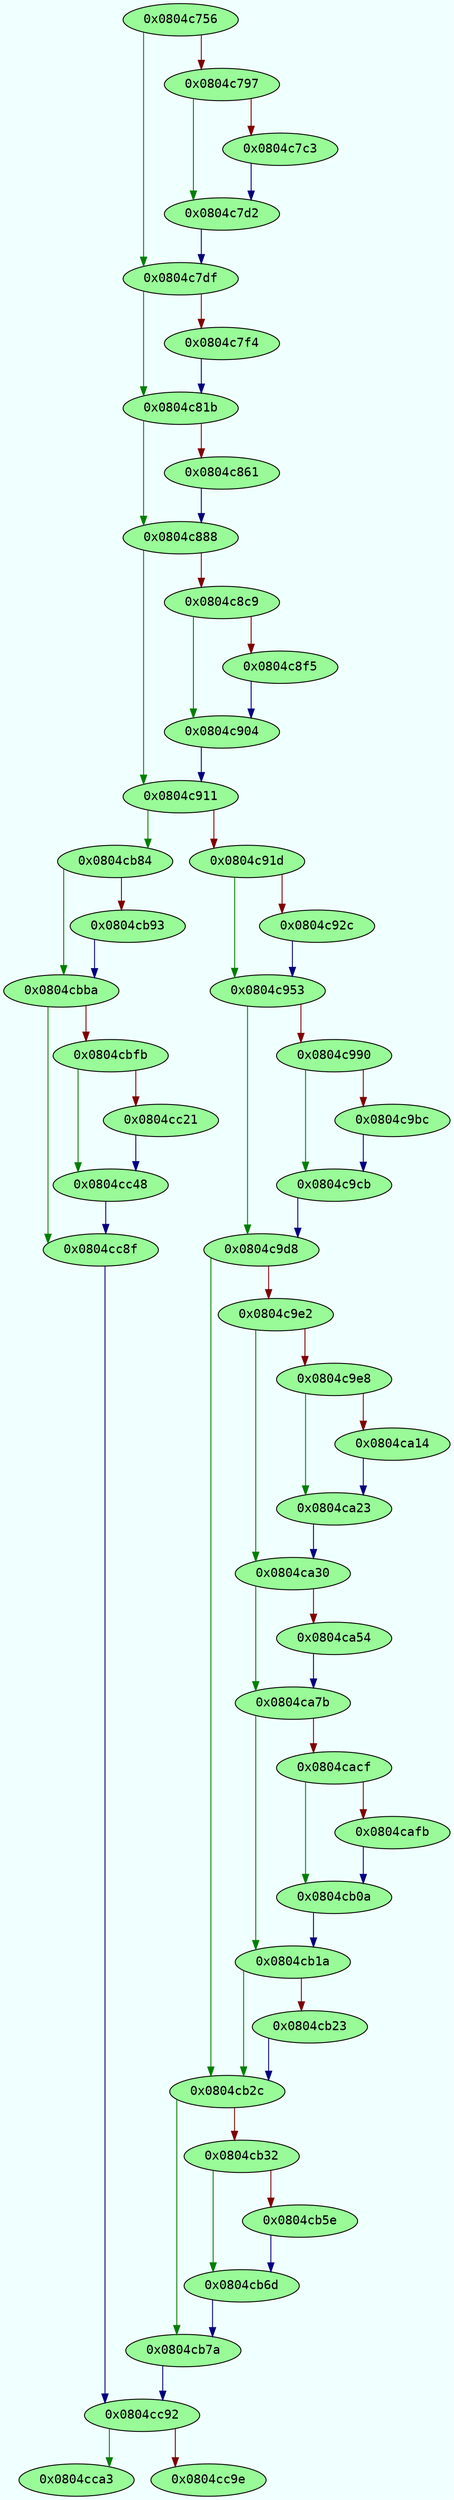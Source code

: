 digraph code {
	graph [bgcolor=azure fontsize=8 fontname="Courier" splines="ortho"];
	node [fillcolor=gray style=filled];
	edge [arrowhead="normal"];
	"0x0804c756" -> "0x0804c7df" [color="#007f00"];
	"0x0804c756" -> "0x0804c797" [color="#7f0000"];
	"0x0804c756" [URL="sym.te_compile/0x0804c756", fillcolor="palegreen",color="black", fontname="Courier",label="0x0804c756"]
	"0x0804c797" -> "0x0804c7d2" [color="#007f00"];
	"0x0804c797" -> "0x0804c7c3" [color="#7f0000"];
	"0x0804c797" [URL="sym.te_compile/0x0804c797", fillcolor="palegreen",color="black", fontname="Courier",label="0x0804c797"]
	"0x0804c7c3" -> "0x0804c7d2" [color="#00007f"];
	"0x0804c7c3" [URL="sym.te_compile/0x0804c7c3", fillcolor="palegreen",color="black", fontname="Courier",label="0x0804c7c3"]
	"0x0804c7d2" -> "0x0804c7df" [color="#00007f"];
	"0x0804c7d2" [URL="sym.te_compile/0x0804c7d2", fillcolor="palegreen",color="black", fontname="Courier",label="0x0804c7d2"]
	"0x0804c7df" -> "0x0804c81b" [color="#007f00"];
	"0x0804c7df" -> "0x0804c7f4" [color="#7f0000"];
	"0x0804c7df" [URL="sym.te_compile/0x0804c7df", fillcolor="palegreen",color="black", fontname="Courier",label="0x0804c7df"]
	"0x0804c7f4" -> "0x0804c81b" [color="#00007f"];
	"0x0804c7f4" [URL="sym.te_compile/0x0804c7f4", fillcolor="palegreen",color="black", fontname="Courier",label="0x0804c7f4"]
	"0x0804c81b" -> "0x0804c888" [color="#007f00"];
	"0x0804c81b" -> "0x0804c861" [color="#7f0000"];
	"0x0804c81b" [URL="sym.te_compile/0x0804c81b", fillcolor="palegreen",color="black", fontname="Courier",label="0x0804c81b"]
	"0x0804c861" -> "0x0804c888" [color="#00007f"];
	"0x0804c861" [URL="sym.te_compile/0x0804c861", fillcolor="palegreen",color="black", fontname="Courier",label="0x0804c861"]
	"0x0804c888" -> "0x0804c911" [color="#007f00"];
	"0x0804c888" -> "0x0804c8c9" [color="#7f0000"];
	"0x0804c888" [URL="sym.te_compile/0x0804c888", fillcolor="palegreen",color="black", fontname="Courier",label="0x0804c888"]
	"0x0804c8c9" -> "0x0804c904" [color="#007f00"];
	"0x0804c8c9" -> "0x0804c8f5" [color="#7f0000"];
	"0x0804c8c9" [URL="sym.te_compile/0x0804c8c9", fillcolor="palegreen",color="black", fontname="Courier",label="0x0804c8c9"]
	"0x0804c8f5" -> "0x0804c904" [color="#00007f"];
	"0x0804c8f5" [URL="sym.te_compile/0x0804c8f5", fillcolor="palegreen",color="black", fontname="Courier",label="0x0804c8f5"]
	"0x0804c904" -> "0x0804c911" [color="#00007f"];
	"0x0804c904" [URL="sym.te_compile/0x0804c904", fillcolor="palegreen",color="black", fontname="Courier",label="0x0804c904"]
	"0x0804c911" -> "0x0804cb84" [color="#007f00"];
	"0x0804c911" -> "0x0804c91d" [color="#7f0000"];
	"0x0804c911" [URL="sym.te_compile/0x0804c911", fillcolor="palegreen",color="black", fontname="Courier",label="0x0804c911"]
	"0x0804c91d" -> "0x0804c953" [color="#007f00"];
	"0x0804c91d" -> "0x0804c92c" [color="#7f0000"];
	"0x0804c91d" [URL="sym.te_compile/0x0804c91d", fillcolor="palegreen",color="black", fontname="Courier",label="0x0804c91d"]
	"0x0804c92c" -> "0x0804c953" [color="#00007f"];
	"0x0804c92c" [URL="sym.te_compile/0x0804c92c", fillcolor="palegreen",color="black", fontname="Courier",label="0x0804c92c"]
	"0x0804c953" -> "0x0804c9d8" [color="#007f00"];
	"0x0804c953" -> "0x0804c990" [color="#7f0000"];
	"0x0804c953" [URL="sym.te_compile/0x0804c953", fillcolor="palegreen",color="black", fontname="Courier",label="0x0804c953"]
	"0x0804c990" -> "0x0804c9cb" [color="#007f00"];
	"0x0804c990" -> "0x0804c9bc" [color="#7f0000"];
	"0x0804c990" [URL="sym.te_compile/0x0804c990", fillcolor="palegreen",color="black", fontname="Courier",label="0x0804c990"]
	"0x0804c9bc" -> "0x0804c9cb" [color="#00007f"];
	"0x0804c9bc" [URL="sym.te_compile/0x0804c9bc", fillcolor="palegreen",color="black", fontname="Courier",label="0x0804c9bc"]
	"0x0804c9cb" -> "0x0804c9d8" [color="#00007f"];
	"0x0804c9cb" [URL="sym.te_compile/0x0804c9cb", fillcolor="palegreen",color="black", fontname="Courier",label="0x0804c9cb"]
	"0x0804c9d8" -> "0x0804cb2c" [color="#007f00"];
	"0x0804c9d8" -> "0x0804c9e2" [color="#7f0000"];
	"0x0804c9d8" [URL="sym.te_compile/0x0804c9d8", fillcolor="palegreen",color="black", fontname="Courier",label="0x0804c9d8"]
	"0x0804c9e2" -> "0x0804ca30" [color="#007f00"];
	"0x0804c9e2" -> "0x0804c9e8" [color="#7f0000"];
	"0x0804c9e2" [URL="sym.te_compile/0x0804c9e2", fillcolor="palegreen",color="black", fontname="Courier",label="0x0804c9e2"]
	"0x0804c9e8" -> "0x0804ca23" [color="#007f00"];
	"0x0804c9e8" -> "0x0804ca14" [color="#7f0000"];
	"0x0804c9e8" [URL="sym.te_compile/0x0804c9e8", fillcolor="palegreen",color="black", fontname="Courier",label="0x0804c9e8"]
	"0x0804ca14" -> "0x0804ca23" [color="#00007f"];
	"0x0804ca14" [URL="sym.te_compile/0x0804ca14", fillcolor="palegreen",color="black", fontname="Courier",label="0x0804ca14"]
	"0x0804ca23" -> "0x0804ca30" [color="#00007f"];
	"0x0804ca23" [URL="sym.te_compile/0x0804ca23", fillcolor="palegreen",color="black", fontname="Courier",label="0x0804ca23"]
	"0x0804ca30" -> "0x0804ca7b" [color="#007f00"];
	"0x0804ca30" -> "0x0804ca54" [color="#7f0000"];
	"0x0804ca30" [URL="sym.te_compile/0x0804ca30", fillcolor="palegreen",color="black", fontname="Courier",label="0x0804ca30"]
	"0x0804ca54" -> "0x0804ca7b" [color="#00007f"];
	"0x0804ca54" [URL="sym.te_compile/0x0804ca54", fillcolor="palegreen",color="black", fontname="Courier",label="0x0804ca54"]
	"0x0804ca7b" -> "0x0804cb1a" [color="#007f00"];
	"0x0804ca7b" -> "0x0804cacf" [color="#7f0000"];
	"0x0804ca7b" [URL="sym.te_compile/0x0804ca7b", fillcolor="palegreen",color="black", fontname="Courier",label="0x0804ca7b"]
	"0x0804cacf" -> "0x0804cb0a" [color="#007f00"];
	"0x0804cacf" -> "0x0804cafb" [color="#7f0000"];
	"0x0804cacf" [URL="sym.te_compile/0x0804cacf", fillcolor="palegreen",color="black", fontname="Courier",label="0x0804cacf"]
	"0x0804cafb" -> "0x0804cb0a" [color="#00007f"];
	"0x0804cafb" [URL="sym.te_compile/0x0804cafb", fillcolor="palegreen",color="black", fontname="Courier",label="0x0804cafb"]
	"0x0804cb0a" -> "0x0804cb1a" [color="#00007f"];
	"0x0804cb0a" [URL="sym.te_compile/0x0804cb0a", fillcolor="palegreen",color="black", fontname="Courier",label="0x0804cb0a"]
	"0x0804cb1a" -> "0x0804cb2c" [color="#007f00"];
	"0x0804cb1a" -> "0x0804cb23" [color="#7f0000"];
	"0x0804cb1a" [URL="sym.te_compile/0x0804cb1a", fillcolor="palegreen",color="black", fontname="Courier",label="0x0804cb1a"]
	"0x0804cb23" -> "0x0804cb2c" [color="#00007f"];
	"0x0804cb23" [URL="sym.te_compile/0x0804cb23", fillcolor="palegreen",color="black", fontname="Courier",label="0x0804cb23"]
	"0x0804cb2c" -> "0x0804cb7a" [color="#007f00"];
	"0x0804cb2c" -> "0x0804cb32" [color="#7f0000"];
	"0x0804cb2c" [URL="sym.te_compile/0x0804cb2c", fillcolor="palegreen",color="black", fontname="Courier",label="0x0804cb2c"]
	"0x0804cb32" -> "0x0804cb6d" [color="#007f00"];
	"0x0804cb32" -> "0x0804cb5e" [color="#7f0000"];
	"0x0804cb32" [URL="sym.te_compile/0x0804cb32", fillcolor="palegreen",color="black", fontname="Courier",label="0x0804cb32"]
	"0x0804cb5e" -> "0x0804cb6d" [color="#00007f"];
	"0x0804cb5e" [URL="sym.te_compile/0x0804cb5e", fillcolor="palegreen",color="black", fontname="Courier",label="0x0804cb5e"]
	"0x0804cb6d" -> "0x0804cb7a" [color="#00007f"];
	"0x0804cb6d" [URL="sym.te_compile/0x0804cb6d", fillcolor="palegreen",color="black", fontname="Courier",label="0x0804cb6d"]
	"0x0804cb7a" -> "0x0804cc92" [color="#00007f"];
	"0x0804cb7a" [URL="sym.te_compile/0x0804cb7a", fillcolor="palegreen",color="black", fontname="Courier",label="0x0804cb7a"]
	"0x0804cb84" -> "0x0804cbba" [color="#007f00"];
	"0x0804cb84" -> "0x0804cb93" [color="#7f0000"];
	"0x0804cb84" [URL="sym.te_compile/0x0804cb84", fillcolor="palegreen",color="black", fontname="Courier",label="0x0804cb84"]
	"0x0804cb93" -> "0x0804cbba" [color="#00007f"];
	"0x0804cb93" [URL="sym.te_compile/0x0804cb93", fillcolor="palegreen",color="black", fontname="Courier",label="0x0804cb93"]
	"0x0804cbba" -> "0x0804cc8f" [color="#007f00"];
	"0x0804cbba" -> "0x0804cbfb" [color="#7f0000"];
	"0x0804cbba" [URL="sym.te_compile/0x0804cbba", fillcolor="palegreen",color="black", fontname="Courier",label="0x0804cbba"]
	"0x0804cbfb" -> "0x0804cc48" [color="#007f00"];
	"0x0804cbfb" -> "0x0804cc21" [color="#7f0000"];
	"0x0804cbfb" [URL="sym.te_compile/0x0804cbfb", fillcolor="palegreen",color="black", fontname="Courier",label="0x0804cbfb"]
	"0x0804cc21" -> "0x0804cc48" [color="#00007f"];
	"0x0804cc21" [URL="sym.te_compile/0x0804cc21", fillcolor="palegreen",color="black", fontname="Courier",label="0x0804cc21"]
	"0x0804cc48" -> "0x0804cc8f" [color="#00007f"];
	"0x0804cc48" [URL="sym.te_compile/0x0804cc48", fillcolor="palegreen",color="black", fontname="Courier",label="0x0804cc48"]
	"0x0804cc8f" -> "0x0804cc92" [color="#00007f"];
	"0x0804cc8f" [URL="sym.te_compile/0x0804cc8f", fillcolor="palegreen",color="black", fontname="Courier",label="0x0804cc8f"]
	"0x0804cc92" -> "0x0804cca3" [color="#007f00"];
	"0x0804cc92" -> "0x0804cc9e" [color="#7f0000"];
	"0x0804cc92" [URL="sym.te_compile/0x0804cc92", fillcolor="palegreen",color="black", fontname="Courier",label="0x0804cc92"]
	"0x0804cc9e" [URL="sym.te_compile/0x0804cc9e", fillcolor="palegreen",color="black", fontname="Courier",label="0x0804cc9e"]
	"0x0804cca3" [URL="sym.te_compile/0x0804cca3", fillcolor="palegreen",color="black", fontname="Courier",label="0x0804cca3"]
}
